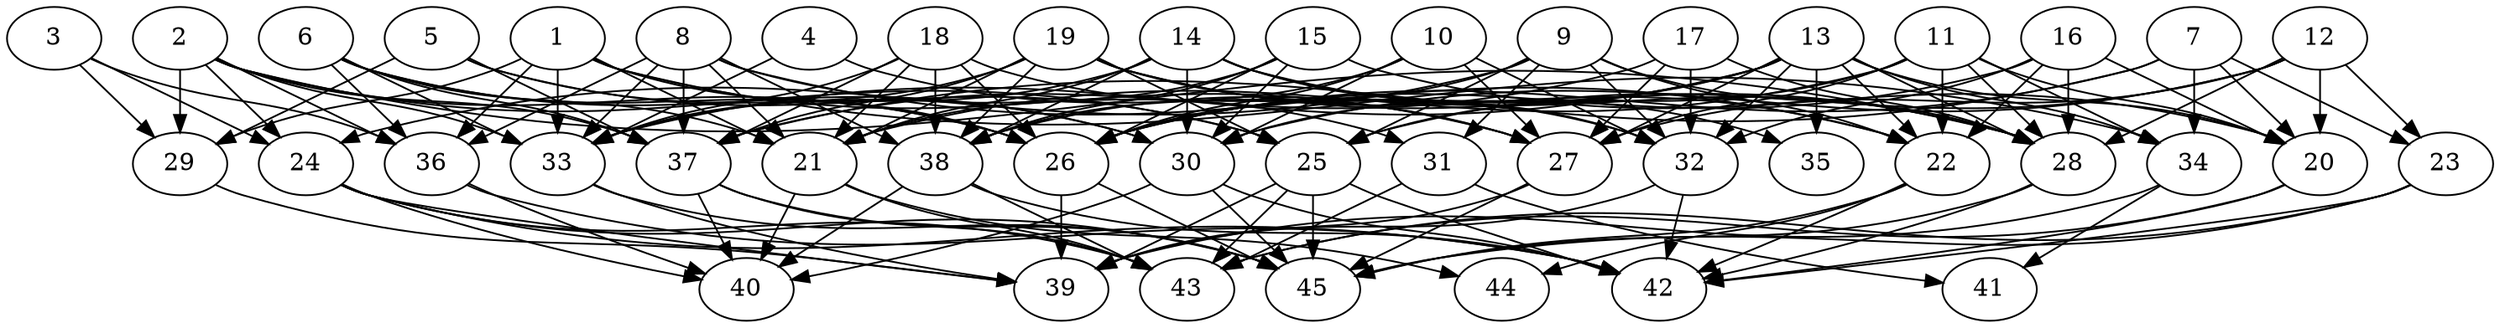 // DAG automatically generated by daggen at Thu Oct  3 14:07:24 2019
// ./daggen --dot -n 45 --ccr 0.4 --fat 0.7 --regular 0.5 --density 0.5 --mindata 5242880 --maxdata 52428800 
digraph G {
  1 [size="20167680", alpha="0.15", expect_size="8067072"] 
  1 -> 21 [size ="8067072"]
  1 -> 26 [size ="8067072"]
  1 -> 27 [size ="8067072"]
  1 -> 29 [size ="8067072"]
  1 -> 33 [size ="8067072"]
  1 -> 34 [size ="8067072"]
  1 -> 36 [size ="8067072"]
  2 [size="91066880", alpha="0.10", expect_size="36426752"] 
  2 -> 24 [size ="36426752"]
  2 -> 25 [size ="36426752"]
  2 -> 26 [size ="36426752"]
  2 -> 28 [size ="36426752"]
  2 -> 29 [size ="36426752"]
  2 -> 33 [size ="36426752"]
  2 -> 36 [size ="36426752"]
  2 -> 37 [size ="36426752"]
  3 [size="50969600", alpha="0.05", expect_size="20387840"] 
  3 -> 24 [size ="20387840"]
  3 -> 29 [size ="20387840"]
  3 -> 36 [size ="20387840"]
  4 [size="99612160", alpha="0.02", expect_size="39844864"] 
  4 -> 27 [size ="39844864"]
  4 -> 33 [size ="39844864"]
  5 [size="84761600", alpha="0.13", expect_size="33904640"] 
  5 -> 25 [size ="33904640"]
  5 -> 29 [size ="33904640"]
  5 -> 30 [size ="33904640"]
  5 -> 37 [size ="33904640"]
  6 [size="85936640", alpha="0.03", expect_size="34374656"] 
  6 -> 21 [size ="34374656"]
  6 -> 26 [size ="34374656"]
  6 -> 30 [size ="34374656"]
  6 -> 33 [size ="34374656"]
  6 -> 36 [size ="34374656"]
  6 -> 37 [size ="34374656"]
  7 [size="64401920", alpha="0.19", expect_size="25760768"] 
  7 -> 20 [size ="25760768"]
  7 -> 23 [size ="25760768"]
  7 -> 26 [size ="25760768"]
  7 -> 34 [size ="25760768"]
  7 -> 37 [size ="25760768"]
  8 [size="30617600", alpha="0.20", expect_size="12247040"] 
  8 -> 21 [size ="12247040"]
  8 -> 22 [size ="12247040"]
  8 -> 31 [size ="12247040"]
  8 -> 33 [size ="12247040"]
  8 -> 36 [size ="12247040"]
  8 -> 37 [size ="12247040"]
  8 -> 38 [size ="12247040"]
  9 [size="61808640", alpha="0.10", expect_size="24723456"] 
  9 -> 22 [size ="24723456"]
  9 -> 24 [size ="24723456"]
  9 -> 25 [size ="24723456"]
  9 -> 26 [size ="24723456"]
  9 -> 28 [size ="24723456"]
  9 -> 31 [size ="24723456"]
  9 -> 32 [size ="24723456"]
  10 [size="27801600", alpha="0.09", expect_size="11120640"] 
  10 -> 26 [size ="11120640"]
  10 -> 27 [size ="11120640"]
  10 -> 30 [size ="11120640"]
  10 -> 32 [size ="11120640"]
  10 -> 38 [size ="11120640"]
  11 [size="73889280", alpha="0.05", expect_size="29555712"] 
  11 -> 20 [size ="29555712"]
  11 -> 21 [size ="29555712"]
  11 -> 22 [size ="29555712"]
  11 -> 25 [size ="29555712"]
  11 -> 27 [size ="29555712"]
  11 -> 28 [size ="29555712"]
  11 -> 34 [size ="29555712"]
  12 [size="44277760", alpha="0.04", expect_size="17711104"] 
  12 -> 20 [size ="17711104"]
  12 -> 23 [size ="17711104"]
  12 -> 25 [size ="17711104"]
  12 -> 27 [size ="17711104"]
  12 -> 28 [size ="17711104"]
  12 -> 30 [size ="17711104"]
  13 [size="104860160", alpha="0.01", expect_size="41944064"] 
  13 -> 20 [size ="41944064"]
  13 -> 22 [size ="41944064"]
  13 -> 26 [size ="41944064"]
  13 -> 27 [size ="41944064"]
  13 -> 28 [size ="41944064"]
  13 -> 30 [size ="41944064"]
  13 -> 32 [size ="41944064"]
  13 -> 33 [size ="41944064"]
  13 -> 34 [size ="41944064"]
  13 -> 35 [size ="41944064"]
  13 -> 38 [size ="41944064"]
  14 [size="15114240", alpha="0.11", expect_size="6045696"] 
  14 -> 21 [size ="6045696"]
  14 -> 28 [size ="6045696"]
  14 -> 30 [size ="6045696"]
  14 -> 32 [size ="6045696"]
  14 -> 33 [size ="6045696"]
  14 -> 35 [size ="6045696"]
  14 -> 38 [size ="6045696"]
  15 [size="25466880", alpha="0.07", expect_size="10186752"] 
  15 -> 20 [size ="10186752"]
  15 -> 21 [size ="10186752"]
  15 -> 26 [size ="10186752"]
  15 -> 30 [size ="10186752"]
  15 -> 38 [size ="10186752"]
  16 [size="99648000", alpha="0.00", expect_size="39859200"] 
  16 -> 20 [size ="39859200"]
  16 -> 22 [size ="39859200"]
  16 -> 26 [size ="39859200"]
  16 -> 28 [size ="39859200"]
  16 -> 32 [size ="39859200"]
  17 [size="117936640", alpha="0.10", expect_size="47174656"] 
  17 -> 27 [size ="47174656"]
  17 -> 28 [size ="47174656"]
  17 -> 32 [size ="47174656"]
  17 -> 37 [size ="47174656"]
  18 [size="114880000", alpha="0.07", expect_size="45952000"] 
  18 -> 21 [size ="45952000"]
  18 -> 26 [size ="45952000"]
  18 -> 27 [size ="45952000"]
  18 -> 33 [size ="45952000"]
  18 -> 37 [size ="45952000"]
  18 -> 38 [size ="45952000"]
  19 [size="114808320", alpha="0.15", expect_size="45923328"] 
  19 -> 21 [size ="45923328"]
  19 -> 22 [size ="45923328"]
  19 -> 25 [size ="45923328"]
  19 -> 28 [size ="45923328"]
  19 -> 32 [size ="45923328"]
  19 -> 33 [size ="45923328"]
  19 -> 37 [size ="45923328"]
  19 -> 38 [size ="45923328"]
  20 [size="57607680", alpha="0.01", expect_size="23043072"] 
  20 -> 42 [size ="23043072"]
  20 -> 43 [size ="23043072"]
  21 [size="107773440", alpha="0.09", expect_size="43109376"] 
  21 -> 40 [size ="43109376"]
  21 -> 43 [size ="43109376"]
  21 -> 44 [size ="43109376"]
  22 [size="21424640", alpha="0.09", expect_size="8569856"] 
  22 -> 42 [size ="8569856"]
  22 -> 44 [size ="8569856"]
  22 -> 45 [size ="8569856"]
  23 [size="43599360", alpha="0.16", expect_size="17439744"] 
  23 -> 42 [size ="17439744"]
  23 -> 43 [size ="17439744"]
  23 -> 45 [size ="17439744"]
  24 [size="51906560", alpha="0.18", expect_size="20762624"] 
  24 -> 39 [size ="20762624"]
  24 -> 40 [size ="20762624"]
  24 -> 42 [size ="20762624"]
  24 -> 43 [size ="20762624"]
  24 -> 45 [size ="20762624"]
  25 [size="116200960", alpha="0.12", expect_size="46480384"] 
  25 -> 39 [size ="46480384"]
  25 -> 42 [size ="46480384"]
  25 -> 43 [size ="46480384"]
  25 -> 45 [size ="46480384"]
  26 [size="37094400", alpha="0.18", expect_size="14837760"] 
  26 -> 39 [size ="14837760"]
  26 -> 45 [size ="14837760"]
  27 [size="39772160", alpha="0.13", expect_size="15908864"] 
  27 -> 39 [size ="15908864"]
  27 -> 45 [size ="15908864"]
  28 [size="100856320", alpha="0.11", expect_size="40342528"] 
  28 -> 42 [size ="40342528"]
  28 -> 45 [size ="40342528"]
  29 [size="24399360", alpha="0.17", expect_size="9759744"] 
  29 -> 39 [size ="9759744"]
  30 [size="113213440", alpha="0.06", expect_size="45285376"] 
  30 -> 40 [size ="45285376"]
  30 -> 42 [size ="45285376"]
  30 -> 45 [size ="45285376"]
  31 [size="120665600", alpha="0.05", expect_size="48266240"] 
  31 -> 41 [size ="48266240"]
  31 -> 43 [size ="48266240"]
  32 [size="53818880", alpha="0.09", expect_size="21527552"] 
  32 -> 39 [size ="21527552"]
  32 -> 42 [size ="21527552"]
  33 [size="108597760", alpha="0.08", expect_size="43439104"] 
  33 -> 39 [size ="43439104"]
  33 -> 45 [size ="43439104"]
  34 [size="86935040", alpha="0.09", expect_size="34774016"] 
  34 -> 39 [size ="34774016"]
  34 -> 41 [size ="34774016"]
  35 [size="75340800", alpha="0.11", expect_size="30136320"] 
  36 [size="27504640", alpha="0.08", expect_size="11001856"] 
  36 -> 40 [size ="11001856"]
  36 -> 42 [size ="11001856"]
  37 [size="16258560", alpha="0.02", expect_size="6503424"] 
  37 -> 40 [size ="6503424"]
  37 -> 43 [size ="6503424"]
  37 -> 45 [size ="6503424"]
  38 [size="92892160", alpha="0.14", expect_size="37156864"] 
  38 -> 40 [size ="37156864"]
  38 -> 42 [size ="37156864"]
  38 -> 43 [size ="37156864"]
  39 [size="38991360", alpha="0.03", expect_size="15596544"] 
  40 [size="21222400", alpha="0.00", expect_size="8488960"] 
  41 [size="54279680", alpha="0.13", expect_size="21711872"] 
  42 [size="80983040", alpha="0.07", expect_size="32393216"] 
  43 [size="14535680", alpha="0.06", expect_size="5814272"] 
  44 [size="64660480", alpha="0.12", expect_size="25864192"] 
  45 [size="115399680", alpha="0.16", expect_size="46159872"] 
}
